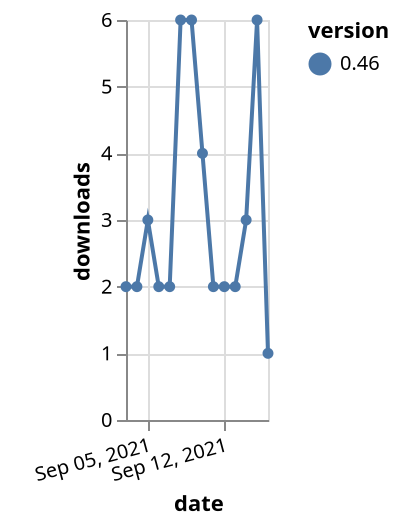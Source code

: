 {"$schema": "https://vega.github.io/schema/vega-lite/v5.json", "description": "A simple bar chart with embedded data.", "data": {"values": [{"date": "2021-09-03", "total": 4257, "delta": 2, "version": "0.46"}, {"date": "2021-09-04", "total": 4259, "delta": 2, "version": "0.46"}, {"date": "2021-09-05", "total": 4262, "delta": 3, "version": "0.46"}, {"date": "2021-09-06", "total": 4264, "delta": 2, "version": "0.46"}, {"date": "2021-09-07", "total": 4266, "delta": 2, "version": "0.46"}, {"date": "2021-09-08", "total": 4272, "delta": 6, "version": "0.46"}, {"date": "2021-09-09", "total": 4278, "delta": 6, "version": "0.46"}, {"date": "2021-09-10", "total": 4282, "delta": 4, "version": "0.46"}, {"date": "2021-09-11", "total": 4284, "delta": 2, "version": "0.46"}, {"date": "2021-09-12", "total": 4286, "delta": 2, "version": "0.46"}, {"date": "2021-09-13", "total": 4288, "delta": 2, "version": "0.46"}, {"date": "2021-09-14", "total": 4291, "delta": 3, "version": "0.46"}, {"date": "2021-09-15", "total": 4297, "delta": 6, "version": "0.46"}, {"date": "2021-09-16", "total": 4298, "delta": 1, "version": "0.46"}]}, "width": "container", "mark": {"type": "line", "point": {"filled": true}}, "encoding": {"x": {"field": "date", "type": "temporal", "timeUnit": "yearmonthdate", "title": "date", "axis": {"labelAngle": -15}}, "y": {"field": "delta", "type": "quantitative", "title": "downloads"}, "color": {"field": "version", "type": "nominal"}, "tooltip": {"field": "delta"}}}
